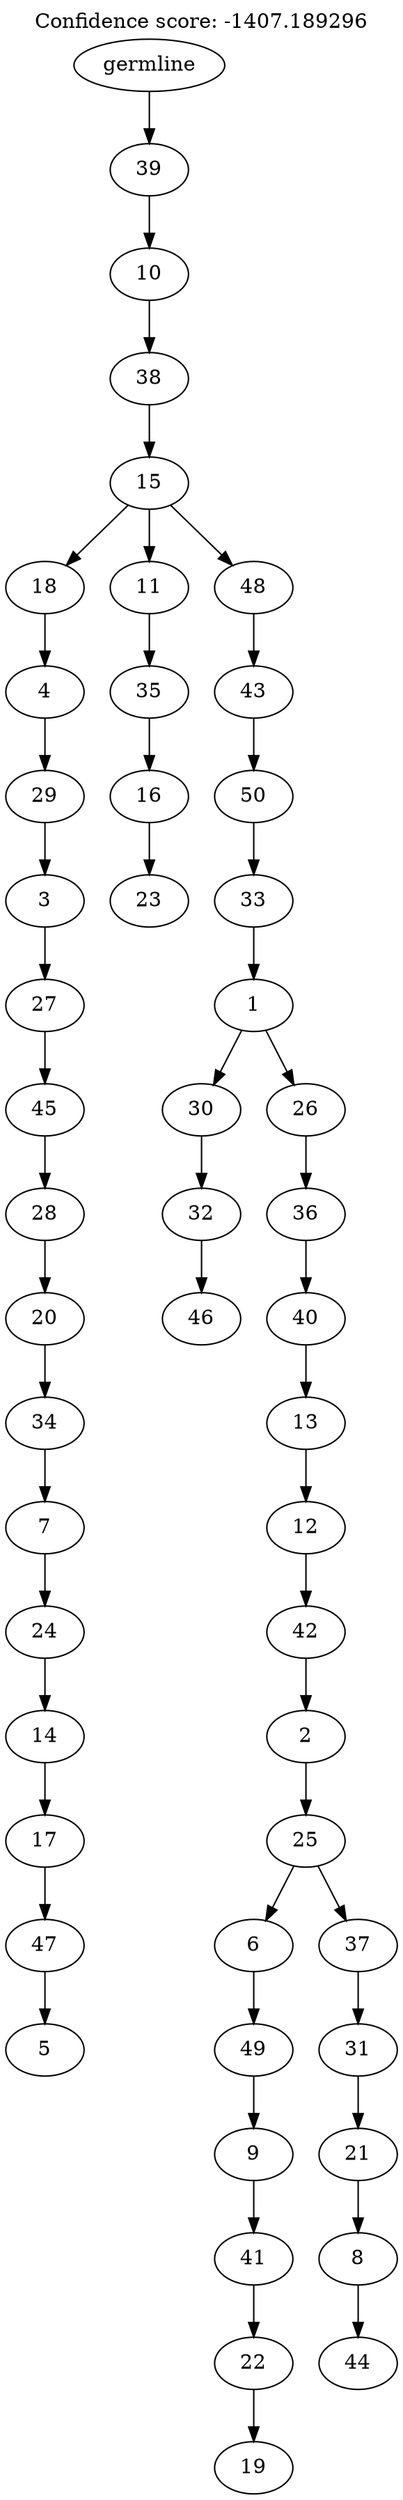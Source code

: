 digraph g {
	"49" -> "50";
	"50" [label="5"];
	"48" -> "49";
	"49" [label="47"];
	"47" -> "48";
	"48" [label="17"];
	"46" -> "47";
	"47" [label="14"];
	"45" -> "46";
	"46" [label="24"];
	"44" -> "45";
	"45" [label="7"];
	"43" -> "44";
	"44" [label="34"];
	"42" -> "43";
	"43" [label="20"];
	"41" -> "42";
	"42" [label="28"];
	"40" -> "41";
	"41" [label="45"];
	"39" -> "40";
	"40" [label="27"];
	"38" -> "39";
	"39" [label="3"];
	"37" -> "38";
	"38" [label="29"];
	"36" -> "37";
	"37" [label="4"];
	"34" -> "35";
	"35" [label="23"];
	"33" -> "34";
	"34" [label="16"];
	"32" -> "33";
	"33" [label="35"];
	"30" -> "31";
	"31" [label="46"];
	"29" -> "30";
	"30" [label="32"];
	"27" -> "28";
	"28" [label="19"];
	"26" -> "27";
	"27" [label="22"];
	"25" -> "26";
	"26" [label="41"];
	"24" -> "25";
	"25" [label="9"];
	"23" -> "24";
	"24" [label="49"];
	"21" -> "22";
	"22" [label="44"];
	"20" -> "21";
	"21" [label="8"];
	"19" -> "20";
	"20" [label="21"];
	"18" -> "19";
	"19" [label="31"];
	"17" -> "18";
	"18" [label="37"];
	"17" -> "23";
	"23" [label="6"];
	"16" -> "17";
	"17" [label="25"];
	"15" -> "16";
	"16" [label="2"];
	"14" -> "15";
	"15" [label="42"];
	"13" -> "14";
	"14" [label="12"];
	"12" -> "13";
	"13" [label="13"];
	"11" -> "12";
	"12" [label="40"];
	"10" -> "11";
	"11" [label="36"];
	"9" -> "10";
	"10" [label="26"];
	"9" -> "29";
	"29" [label="30"];
	"8" -> "9";
	"9" [label="1"];
	"7" -> "8";
	"8" [label="33"];
	"6" -> "7";
	"7" [label="50"];
	"5" -> "6";
	"6" [label="43"];
	"4" -> "5";
	"5" [label="48"];
	"4" -> "32";
	"32" [label="11"];
	"4" -> "36";
	"36" [label="18"];
	"3" -> "4";
	"4" [label="15"];
	"2" -> "3";
	"3" [label="38"];
	"1" -> "2";
	"2" [label="10"];
	"0" -> "1";
	"1" [label="39"];
	"0" [label="germline"];
	labelloc="t";
	label="Confidence score: -1407.189296";
}
